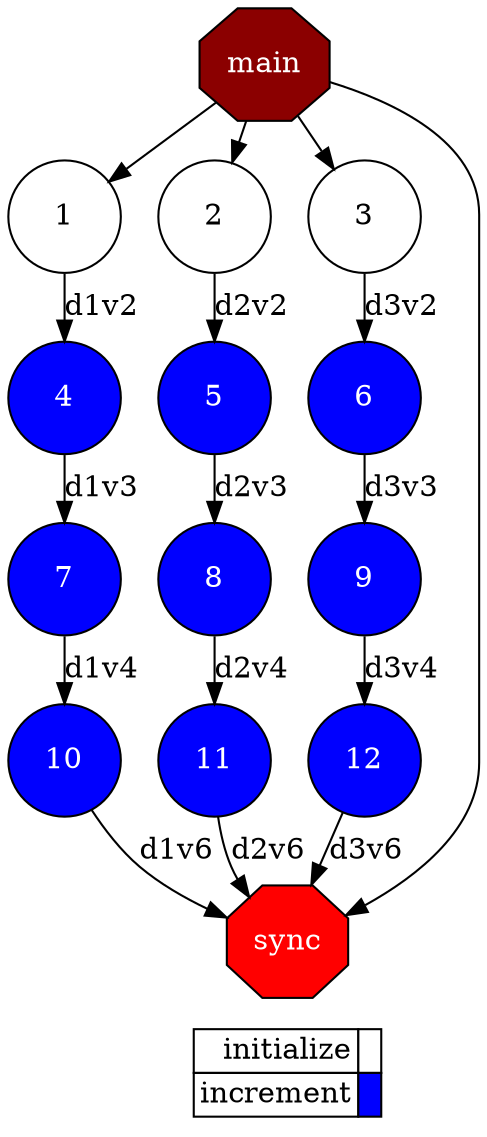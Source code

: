 digraph {
  rankdir=TB;
  labeljust="l";
  compound= true;
  subgraph dependence_graph {
    ranksep=0.20;
    node[height=0.75];

Synchro0[label="main", shape=octagon, style=filled fillcolor="#8B0000" fontcolor="#FFFFFF"];
1[shape=circle, style=filled fillcolor="#ffffff" fontcolor="#000000"];
Synchro0 -> 1;
2[shape=circle, style=filled fillcolor="#ffffff" fontcolor="#000000"];
Synchro0 -> 2;
3[shape=circle, style=filled fillcolor="#ffffff" fontcolor="#000000"];
Synchro0 -> 3;
4[shape=circle, style=filled fillcolor="#0000ff" fontcolor="#ffffff"];
1 -> 4 [label="d1v2"];
5[shape=circle, style=filled fillcolor="#0000ff" fontcolor="#ffffff"];
2 -> 5 [label="d2v2"];
6[shape=circle, style=filled fillcolor="#0000ff" fontcolor="#ffffff"];
3 -> 6 [label="d3v2"];
7[shape=circle, style=filled fillcolor="#0000ff" fontcolor="#ffffff"];
4 -> 7 [label="d1v3"];
8[shape=circle, style=filled fillcolor="#0000ff" fontcolor="#ffffff"];
5 -> 8 [label="d2v3"];
9[shape=circle, style=filled fillcolor="#0000ff" fontcolor="#ffffff"];
6 -> 9 [label="d3v3"];
10[shape=circle, style=filled fillcolor="#0000ff" fontcolor="#ffffff"];
7 -> 10 [label="d1v4"];
11[shape=circle, style=filled fillcolor="#0000ff" fontcolor="#ffffff"];
8 -> 11 [label="d2v4"];
12[shape=circle, style=filled fillcolor="#0000ff" fontcolor="#ffffff"];
9 -> 12 [label="d3v4"];
Synchro1[label="sync", shape=octagon, style=filled fillcolor="#ff0000" fontcolor="#FFFFFF"];
Synchro0 -> Synchro1;
10 -> Synchro1 [label="d1v6"];
11 -> Synchro1 [label="d2v6"];
12 -> Synchro1 [label="d3v6"];  }
  subgraph legend {
    rank=sink;
    node [shape=plaintext, height=0.75];
    ranksep=0.20;
    label = "Legend";
    key [label=<
      <table border="0" cellpadding="2" cellspacing="0" cellborder="1">
<tr>
<td align="right">initialize</td>
<td bgcolor="#ffffff">&nbsp;</td>
</tr>
<tr>
<td align="right">increment</td>
<td bgcolor="#0000ff">&nbsp;</td>
</tr>
      </table>
    >]
  }
}
